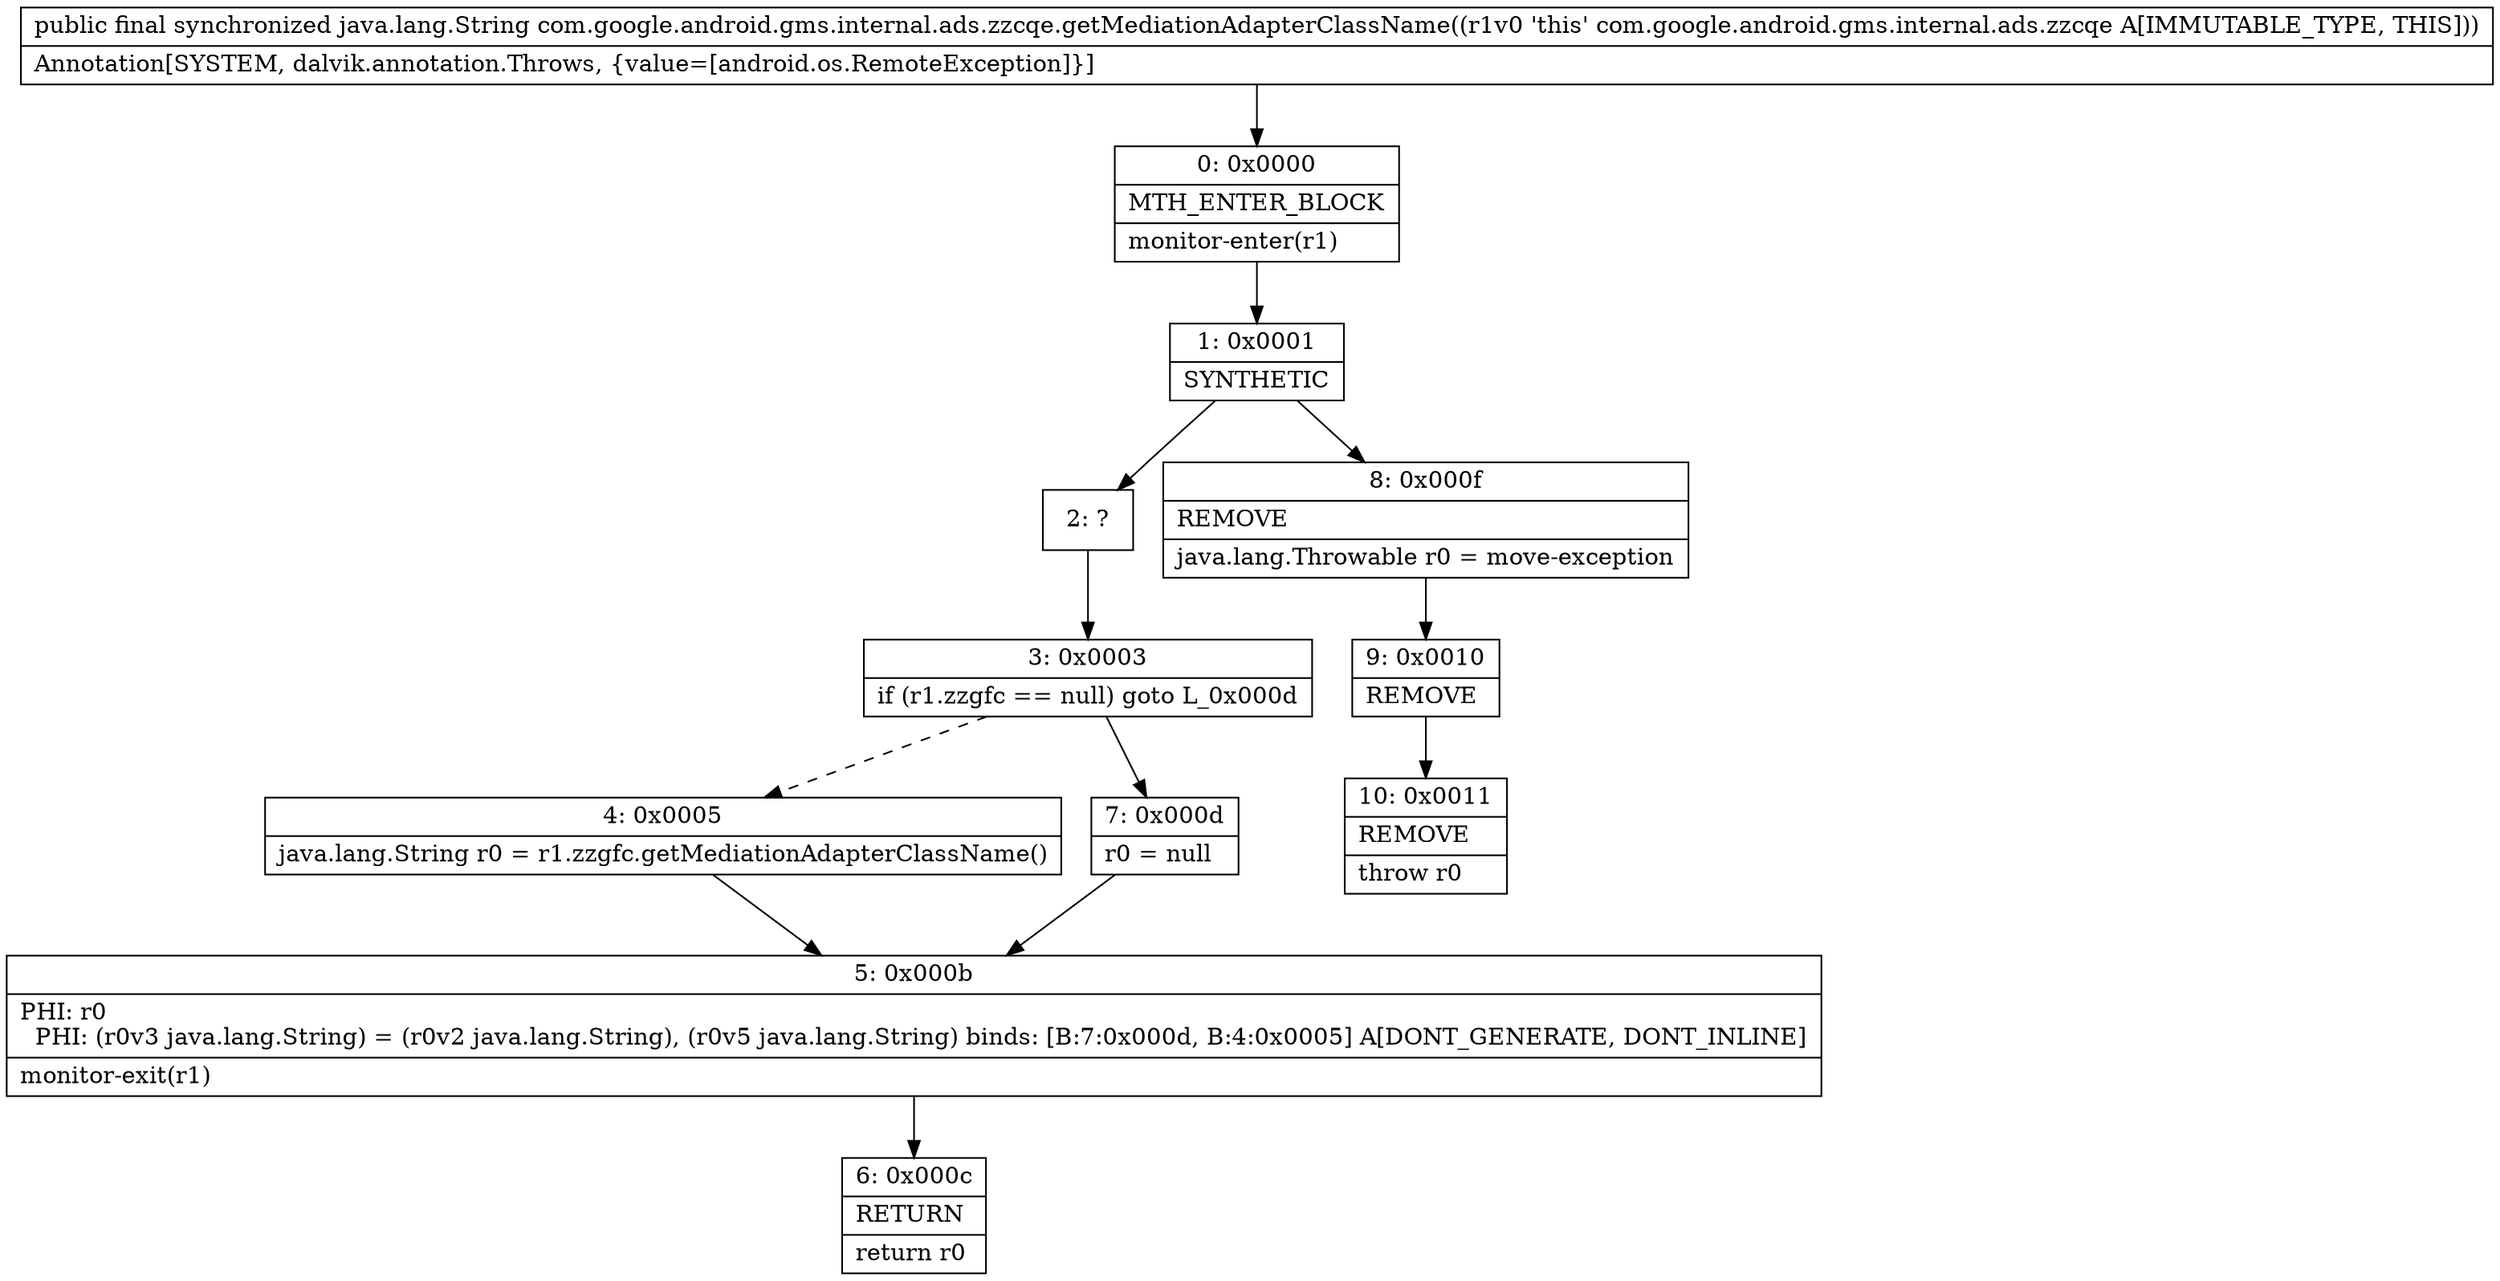 digraph "CFG forcom.google.android.gms.internal.ads.zzcqe.getMediationAdapterClassName()Ljava\/lang\/String;" {
Node_0 [shape=record,label="{0\:\ 0x0000|MTH_ENTER_BLOCK\l|monitor\-enter(r1)\l}"];
Node_1 [shape=record,label="{1\:\ 0x0001|SYNTHETIC\l}"];
Node_2 [shape=record,label="{2\:\ ?}"];
Node_3 [shape=record,label="{3\:\ 0x0003|if (r1.zzgfc == null) goto L_0x000d\l}"];
Node_4 [shape=record,label="{4\:\ 0x0005|java.lang.String r0 = r1.zzgfc.getMediationAdapterClassName()\l}"];
Node_5 [shape=record,label="{5\:\ 0x000b|PHI: r0 \l  PHI: (r0v3 java.lang.String) = (r0v2 java.lang.String), (r0v5 java.lang.String) binds: [B:7:0x000d, B:4:0x0005] A[DONT_GENERATE, DONT_INLINE]\l|monitor\-exit(r1)\l}"];
Node_6 [shape=record,label="{6\:\ 0x000c|RETURN\l|return r0\l}"];
Node_7 [shape=record,label="{7\:\ 0x000d|r0 = null\l}"];
Node_8 [shape=record,label="{8\:\ 0x000f|REMOVE\l|java.lang.Throwable r0 = move\-exception\l}"];
Node_9 [shape=record,label="{9\:\ 0x0010|REMOVE\l}"];
Node_10 [shape=record,label="{10\:\ 0x0011|REMOVE\l|throw r0\l}"];
MethodNode[shape=record,label="{public final synchronized java.lang.String com.google.android.gms.internal.ads.zzcqe.getMediationAdapterClassName((r1v0 'this' com.google.android.gms.internal.ads.zzcqe A[IMMUTABLE_TYPE, THIS]))  | Annotation[SYSTEM, dalvik.annotation.Throws, \{value=[android.os.RemoteException]\}]\l}"];
MethodNode -> Node_0;
Node_0 -> Node_1;
Node_1 -> Node_2;
Node_1 -> Node_8;
Node_2 -> Node_3;
Node_3 -> Node_4[style=dashed];
Node_3 -> Node_7;
Node_4 -> Node_5;
Node_5 -> Node_6;
Node_7 -> Node_5;
Node_8 -> Node_9;
Node_9 -> Node_10;
}

